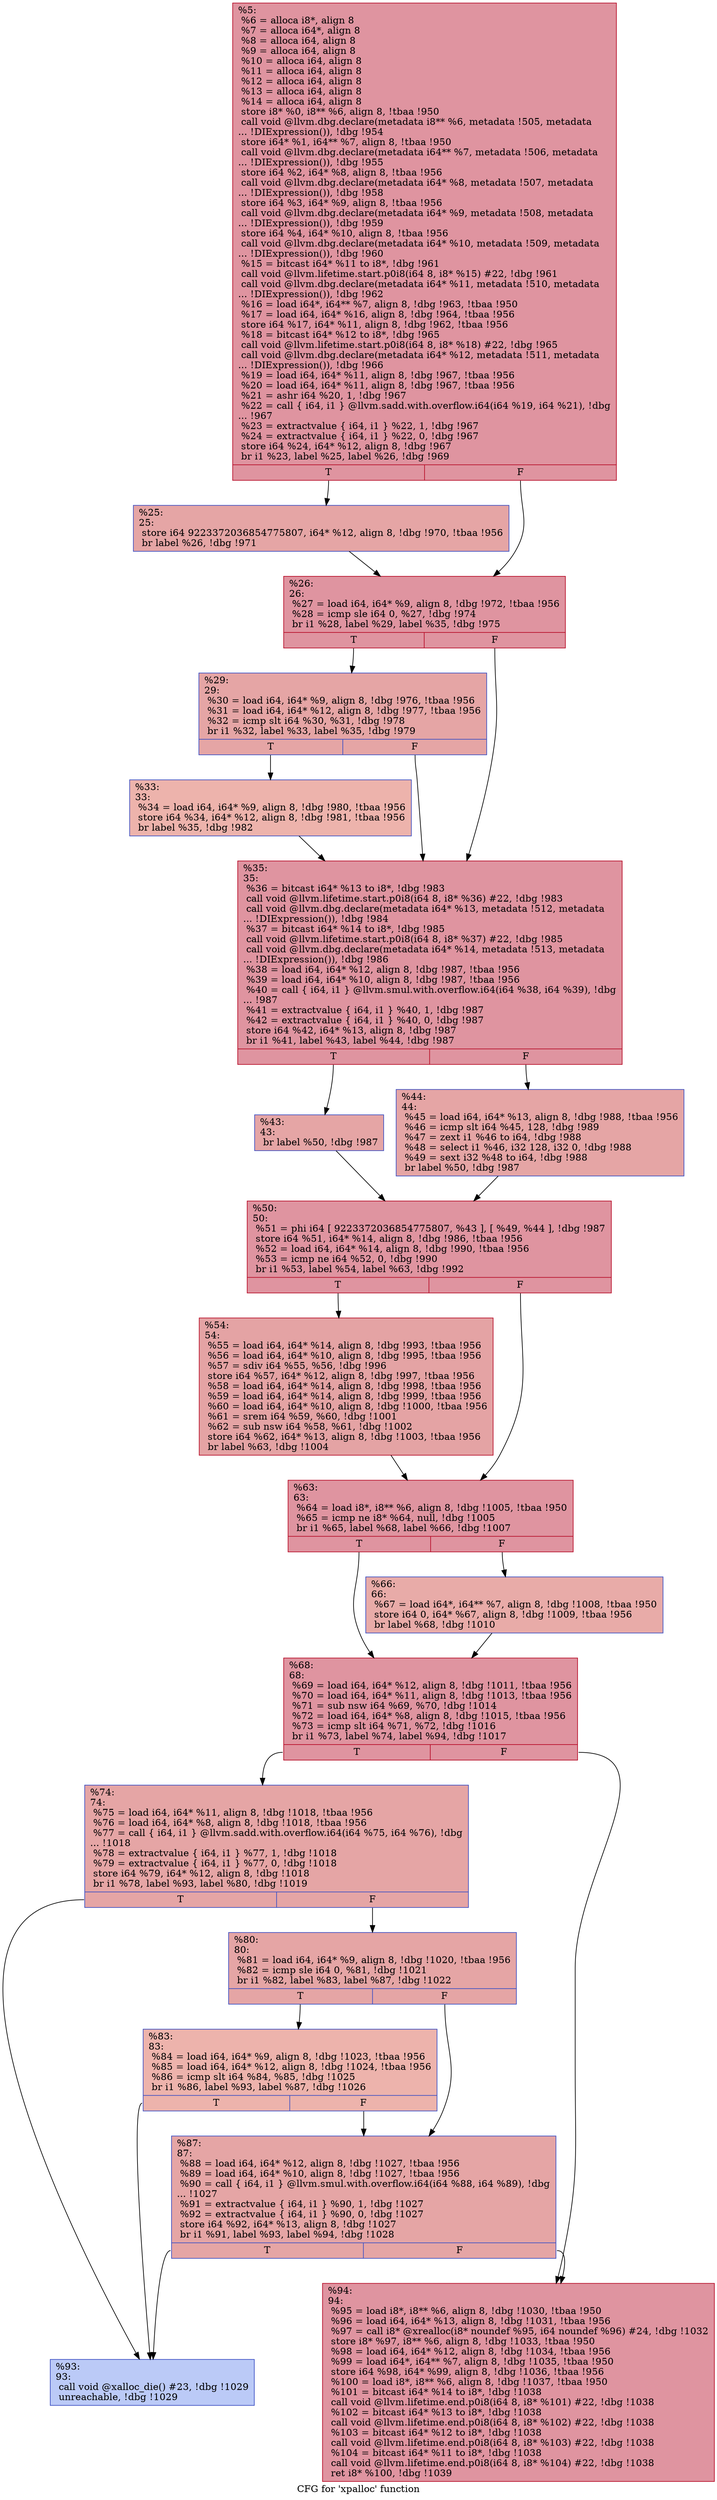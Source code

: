 digraph "CFG for 'xpalloc' function" {
	label="CFG for 'xpalloc' function";

	Node0x22b7100 [shape=record,color="#b70d28ff", style=filled, fillcolor="#b70d2870",label="{%5:\l  %6 = alloca i8*, align 8\l  %7 = alloca i64*, align 8\l  %8 = alloca i64, align 8\l  %9 = alloca i64, align 8\l  %10 = alloca i64, align 8\l  %11 = alloca i64, align 8\l  %12 = alloca i64, align 8\l  %13 = alloca i64, align 8\l  %14 = alloca i64, align 8\l  store i8* %0, i8** %6, align 8, !tbaa !950\l  call void @llvm.dbg.declare(metadata i8** %6, metadata !505, metadata\l... !DIExpression()), !dbg !954\l  store i64* %1, i64** %7, align 8, !tbaa !950\l  call void @llvm.dbg.declare(metadata i64** %7, metadata !506, metadata\l... !DIExpression()), !dbg !955\l  store i64 %2, i64* %8, align 8, !tbaa !956\l  call void @llvm.dbg.declare(metadata i64* %8, metadata !507, metadata\l... !DIExpression()), !dbg !958\l  store i64 %3, i64* %9, align 8, !tbaa !956\l  call void @llvm.dbg.declare(metadata i64* %9, metadata !508, metadata\l... !DIExpression()), !dbg !959\l  store i64 %4, i64* %10, align 8, !tbaa !956\l  call void @llvm.dbg.declare(metadata i64* %10, metadata !509, metadata\l... !DIExpression()), !dbg !960\l  %15 = bitcast i64* %11 to i8*, !dbg !961\l  call void @llvm.lifetime.start.p0i8(i64 8, i8* %15) #22, !dbg !961\l  call void @llvm.dbg.declare(metadata i64* %11, metadata !510, metadata\l... !DIExpression()), !dbg !962\l  %16 = load i64*, i64** %7, align 8, !dbg !963, !tbaa !950\l  %17 = load i64, i64* %16, align 8, !dbg !964, !tbaa !956\l  store i64 %17, i64* %11, align 8, !dbg !962, !tbaa !956\l  %18 = bitcast i64* %12 to i8*, !dbg !965\l  call void @llvm.lifetime.start.p0i8(i64 8, i8* %18) #22, !dbg !965\l  call void @llvm.dbg.declare(metadata i64* %12, metadata !511, metadata\l... !DIExpression()), !dbg !966\l  %19 = load i64, i64* %11, align 8, !dbg !967, !tbaa !956\l  %20 = load i64, i64* %11, align 8, !dbg !967, !tbaa !956\l  %21 = ashr i64 %20, 1, !dbg !967\l  %22 = call \{ i64, i1 \} @llvm.sadd.with.overflow.i64(i64 %19, i64 %21), !dbg\l... !967\l  %23 = extractvalue \{ i64, i1 \} %22, 1, !dbg !967\l  %24 = extractvalue \{ i64, i1 \} %22, 0, !dbg !967\l  store i64 %24, i64* %12, align 8, !dbg !967\l  br i1 %23, label %25, label %26, !dbg !969\l|{<s0>T|<s1>F}}"];
	Node0x22b7100:s0 -> Node0x22baa40;
	Node0x22b7100:s1 -> Node0x22bab30;
	Node0x22baa40 [shape=record,color="#3d50c3ff", style=filled, fillcolor="#c5333470",label="{%25:\l25:                                               \l  store i64 9223372036854775807, i64* %12, align 8, !dbg !970, !tbaa !956\l  br label %26, !dbg !971\l}"];
	Node0x22baa40 -> Node0x22bab30;
	Node0x22bab30 [shape=record,color="#b70d28ff", style=filled, fillcolor="#b70d2870",label="{%26:\l26:                                               \l  %27 = load i64, i64* %9, align 8, !dbg !972, !tbaa !956\l  %28 = icmp sle i64 0, %27, !dbg !974\l  br i1 %28, label %29, label %35, !dbg !975\l|{<s0>T|<s1>F}}"];
	Node0x22bab30:s0 -> Node0x22bab80;
	Node0x22bab30:s1 -> Node0x22bac20;
	Node0x22bab80 [shape=record,color="#3d50c3ff", style=filled, fillcolor="#c5333470",label="{%29:\l29:                                               \l  %30 = load i64, i64* %9, align 8, !dbg !976, !tbaa !956\l  %31 = load i64, i64* %12, align 8, !dbg !977, !tbaa !956\l  %32 = icmp slt i64 %30, %31, !dbg !978\l  br i1 %32, label %33, label %35, !dbg !979\l|{<s0>T|<s1>F}}"];
	Node0x22bab80:s0 -> Node0x22babd0;
	Node0x22bab80:s1 -> Node0x22bac20;
	Node0x22babd0 [shape=record,color="#3d50c3ff", style=filled, fillcolor="#d6524470",label="{%33:\l33:                                               \l  %34 = load i64, i64* %9, align 8, !dbg !980, !tbaa !956\l  store i64 %34, i64* %12, align 8, !dbg !981, !tbaa !956\l  br label %35, !dbg !982\l}"];
	Node0x22babd0 -> Node0x22bac20;
	Node0x22bac20 [shape=record,color="#b70d28ff", style=filled, fillcolor="#b70d2870",label="{%35:\l35:                                               \l  %36 = bitcast i64* %13 to i8*, !dbg !983\l  call void @llvm.lifetime.start.p0i8(i64 8, i8* %36) #22, !dbg !983\l  call void @llvm.dbg.declare(metadata i64* %13, metadata !512, metadata\l... !DIExpression()), !dbg !984\l  %37 = bitcast i64* %14 to i8*, !dbg !985\l  call void @llvm.lifetime.start.p0i8(i64 8, i8* %37) #22, !dbg !985\l  call void @llvm.dbg.declare(metadata i64* %14, metadata !513, metadata\l... !DIExpression()), !dbg !986\l  %38 = load i64, i64* %12, align 8, !dbg !987, !tbaa !956\l  %39 = load i64, i64* %10, align 8, !dbg !987, !tbaa !956\l  %40 = call \{ i64, i1 \} @llvm.smul.with.overflow.i64(i64 %38, i64 %39), !dbg\l... !987\l  %41 = extractvalue \{ i64, i1 \} %40, 1, !dbg !987\l  %42 = extractvalue \{ i64, i1 \} %40, 0, !dbg !987\l  store i64 %42, i64* %13, align 8, !dbg !987\l  br i1 %41, label %43, label %44, !dbg !987\l|{<s0>T|<s1>F}}"];
	Node0x22bac20:s0 -> Node0x22bac70;
	Node0x22bac20:s1 -> Node0x22bacc0;
	Node0x22bac70 [shape=record,color="#3d50c3ff", style=filled, fillcolor="#c5333470",label="{%43:\l43:                                               \l  br label %50, !dbg !987\l}"];
	Node0x22bac70 -> Node0x22bad10;
	Node0x22bacc0 [shape=record,color="#3d50c3ff", style=filled, fillcolor="#c5333470",label="{%44:\l44:                                               \l  %45 = load i64, i64* %13, align 8, !dbg !988, !tbaa !956\l  %46 = icmp slt i64 %45, 128, !dbg !989\l  %47 = zext i1 %46 to i64, !dbg !988\l  %48 = select i1 %46, i32 128, i32 0, !dbg !988\l  %49 = sext i32 %48 to i64, !dbg !988\l  br label %50, !dbg !987\l}"];
	Node0x22bacc0 -> Node0x22bad10;
	Node0x22bad10 [shape=record,color="#b70d28ff", style=filled, fillcolor="#b70d2870",label="{%50:\l50:                                               \l  %51 = phi i64 [ 9223372036854775807, %43 ], [ %49, %44 ], !dbg !987\l  store i64 %51, i64* %14, align 8, !dbg !986, !tbaa !956\l  %52 = load i64, i64* %14, align 8, !dbg !990, !tbaa !956\l  %53 = icmp ne i64 %52, 0, !dbg !990\l  br i1 %53, label %54, label %63, !dbg !992\l|{<s0>T|<s1>F}}"];
	Node0x22bad10:s0 -> Node0x22bad60;
	Node0x22bad10:s1 -> Node0x22badb0;
	Node0x22bad60 [shape=record,color="#b70d28ff", style=filled, fillcolor="#c32e3170",label="{%54:\l54:                                               \l  %55 = load i64, i64* %14, align 8, !dbg !993, !tbaa !956\l  %56 = load i64, i64* %10, align 8, !dbg !995, !tbaa !956\l  %57 = sdiv i64 %55, %56, !dbg !996\l  store i64 %57, i64* %12, align 8, !dbg !997, !tbaa !956\l  %58 = load i64, i64* %14, align 8, !dbg !998, !tbaa !956\l  %59 = load i64, i64* %14, align 8, !dbg !999, !tbaa !956\l  %60 = load i64, i64* %10, align 8, !dbg !1000, !tbaa !956\l  %61 = srem i64 %59, %60, !dbg !1001\l  %62 = sub nsw i64 %58, %61, !dbg !1002\l  store i64 %62, i64* %13, align 8, !dbg !1003, !tbaa !956\l  br label %63, !dbg !1004\l}"];
	Node0x22bad60 -> Node0x22badb0;
	Node0x22badb0 [shape=record,color="#b70d28ff", style=filled, fillcolor="#b70d2870",label="{%63:\l63:                                               \l  %64 = load i8*, i8** %6, align 8, !dbg !1005, !tbaa !950\l  %65 = icmp ne i8* %64, null, !dbg !1005\l  br i1 %65, label %68, label %66, !dbg !1007\l|{<s0>T|<s1>F}}"];
	Node0x22badb0:s0 -> Node0x22bae50;
	Node0x22badb0:s1 -> Node0x22bae00;
	Node0x22bae00 [shape=record,color="#3d50c3ff", style=filled, fillcolor="#cc403a70",label="{%66:\l66:                                               \l  %67 = load i64*, i64** %7, align 8, !dbg !1008, !tbaa !950\l  store i64 0, i64* %67, align 8, !dbg !1009, !tbaa !956\l  br label %68, !dbg !1010\l}"];
	Node0x22bae00 -> Node0x22bae50;
	Node0x22bae50 [shape=record,color="#b70d28ff", style=filled, fillcolor="#b70d2870",label="{%68:\l68:                                               \l  %69 = load i64, i64* %12, align 8, !dbg !1011, !tbaa !956\l  %70 = load i64, i64* %11, align 8, !dbg !1013, !tbaa !956\l  %71 = sub nsw i64 %69, %70, !dbg !1014\l  %72 = load i64, i64* %8, align 8, !dbg !1015, !tbaa !956\l  %73 = icmp slt i64 %71, %72, !dbg !1016\l  br i1 %73, label %74, label %94, !dbg !1017\l|{<s0>T|<s1>F}}"];
	Node0x22bae50:s0 -> Node0x22baea0;
	Node0x22bae50:s1 -> Node0x22bb030;
	Node0x22baea0 [shape=record,color="#3d50c3ff", style=filled, fillcolor="#c5333470",label="{%74:\l74:                                               \l  %75 = load i64, i64* %11, align 8, !dbg !1018, !tbaa !956\l  %76 = load i64, i64* %8, align 8, !dbg !1018, !tbaa !956\l  %77 = call \{ i64, i1 \} @llvm.sadd.with.overflow.i64(i64 %75, i64 %76), !dbg\l... !1018\l  %78 = extractvalue \{ i64, i1 \} %77, 1, !dbg !1018\l  %79 = extractvalue \{ i64, i1 \} %77, 0, !dbg !1018\l  store i64 %79, i64* %12, align 8, !dbg !1018\l  br i1 %78, label %93, label %80, !dbg !1019\l|{<s0>T|<s1>F}}"];
	Node0x22baea0:s0 -> Node0x22bafe0;
	Node0x22baea0:s1 -> Node0x22baef0;
	Node0x22baef0 [shape=record,color="#3d50c3ff", style=filled, fillcolor="#c5333470",label="{%80:\l80:                                               \l  %81 = load i64, i64* %9, align 8, !dbg !1020, !tbaa !956\l  %82 = icmp sle i64 0, %81, !dbg !1021\l  br i1 %82, label %83, label %87, !dbg !1022\l|{<s0>T|<s1>F}}"];
	Node0x22baef0:s0 -> Node0x22baf40;
	Node0x22baef0:s1 -> Node0x22baf90;
	Node0x22baf40 [shape=record,color="#3d50c3ff", style=filled, fillcolor="#d6524470",label="{%83:\l83:                                               \l  %84 = load i64, i64* %9, align 8, !dbg !1023, !tbaa !956\l  %85 = load i64, i64* %12, align 8, !dbg !1024, !tbaa !956\l  %86 = icmp slt i64 %84, %85, !dbg !1025\l  br i1 %86, label %93, label %87, !dbg !1026\l|{<s0>T|<s1>F}}"];
	Node0x22baf40:s0 -> Node0x22bafe0;
	Node0x22baf40:s1 -> Node0x22baf90;
	Node0x22baf90 [shape=record,color="#3d50c3ff", style=filled, fillcolor="#c5333470",label="{%87:\l87:                                               \l  %88 = load i64, i64* %12, align 8, !dbg !1027, !tbaa !956\l  %89 = load i64, i64* %10, align 8, !dbg !1027, !tbaa !956\l  %90 = call \{ i64, i1 \} @llvm.smul.with.overflow.i64(i64 %88, i64 %89), !dbg\l... !1027\l  %91 = extractvalue \{ i64, i1 \} %90, 1, !dbg !1027\l  %92 = extractvalue \{ i64, i1 \} %90, 0, !dbg !1027\l  store i64 %92, i64* %13, align 8, !dbg !1027\l  br i1 %91, label %93, label %94, !dbg !1028\l|{<s0>T|<s1>F}}"];
	Node0x22baf90:s0 -> Node0x22bafe0;
	Node0x22baf90:s1 -> Node0x22bb030;
	Node0x22bafe0 [shape=record,color="#3d50c3ff", style=filled, fillcolor="#6687ed70",label="{%93:\l93:                                               \l  call void @xalloc_die() #23, !dbg !1029\l  unreachable, !dbg !1029\l}"];
	Node0x22bb030 [shape=record,color="#b70d28ff", style=filled, fillcolor="#b70d2870",label="{%94:\l94:                                               \l  %95 = load i8*, i8** %6, align 8, !dbg !1030, !tbaa !950\l  %96 = load i64, i64* %13, align 8, !dbg !1031, !tbaa !956\l  %97 = call i8* @xrealloc(i8* noundef %95, i64 noundef %96) #24, !dbg !1032\l  store i8* %97, i8** %6, align 8, !dbg !1033, !tbaa !950\l  %98 = load i64, i64* %12, align 8, !dbg !1034, !tbaa !956\l  %99 = load i64*, i64** %7, align 8, !dbg !1035, !tbaa !950\l  store i64 %98, i64* %99, align 8, !dbg !1036, !tbaa !956\l  %100 = load i8*, i8** %6, align 8, !dbg !1037, !tbaa !950\l  %101 = bitcast i64* %14 to i8*, !dbg !1038\l  call void @llvm.lifetime.end.p0i8(i64 8, i8* %101) #22, !dbg !1038\l  %102 = bitcast i64* %13 to i8*, !dbg !1038\l  call void @llvm.lifetime.end.p0i8(i64 8, i8* %102) #22, !dbg !1038\l  %103 = bitcast i64* %12 to i8*, !dbg !1038\l  call void @llvm.lifetime.end.p0i8(i64 8, i8* %103) #22, !dbg !1038\l  %104 = bitcast i64* %11 to i8*, !dbg !1038\l  call void @llvm.lifetime.end.p0i8(i64 8, i8* %104) #22, !dbg !1038\l  ret i8* %100, !dbg !1039\l}"];
}

